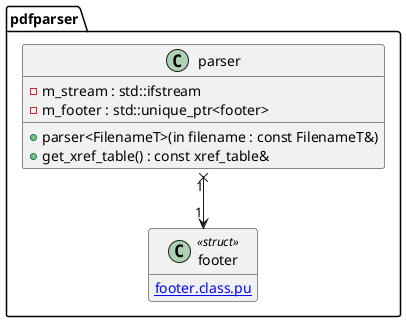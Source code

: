 @startuml parser
hide empty members
namespace pdfparser {
class parser {
	-m_stream : std::ifstream
	-m_footer : std::unique_ptr<footer>

	+parser<FilenameT>(in filename : const FilenameT&)
	+get_xref_table() : const xref_table&
}
parser "1" x--> "1" footer

class footer <<struct>> {
[[footer.class.pu]]
}
@enduml
